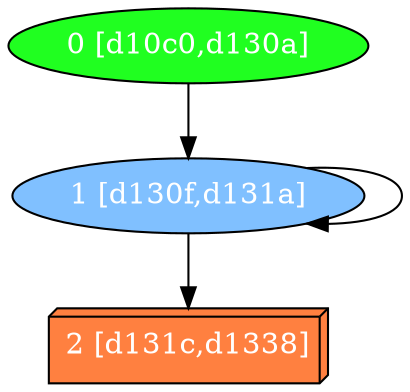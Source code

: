 diGraph libnss3{
	libnss3_0  [style=filled fillcolor="#20FF20" fontcolor="#ffffff" shape=oval label="0 [d10c0,d130a]"]
	libnss3_1  [style=filled fillcolor="#80C0FF" fontcolor="#ffffff" shape=oval label="1 [d130f,d131a]"]
	libnss3_2  [style=filled fillcolor="#FF8040" fontcolor="#ffffff" shape=box3d label="2 [d131c,d1338]"]

	libnss3_0 -> libnss3_1
	libnss3_1 -> libnss3_1
	libnss3_1 -> libnss3_2
}